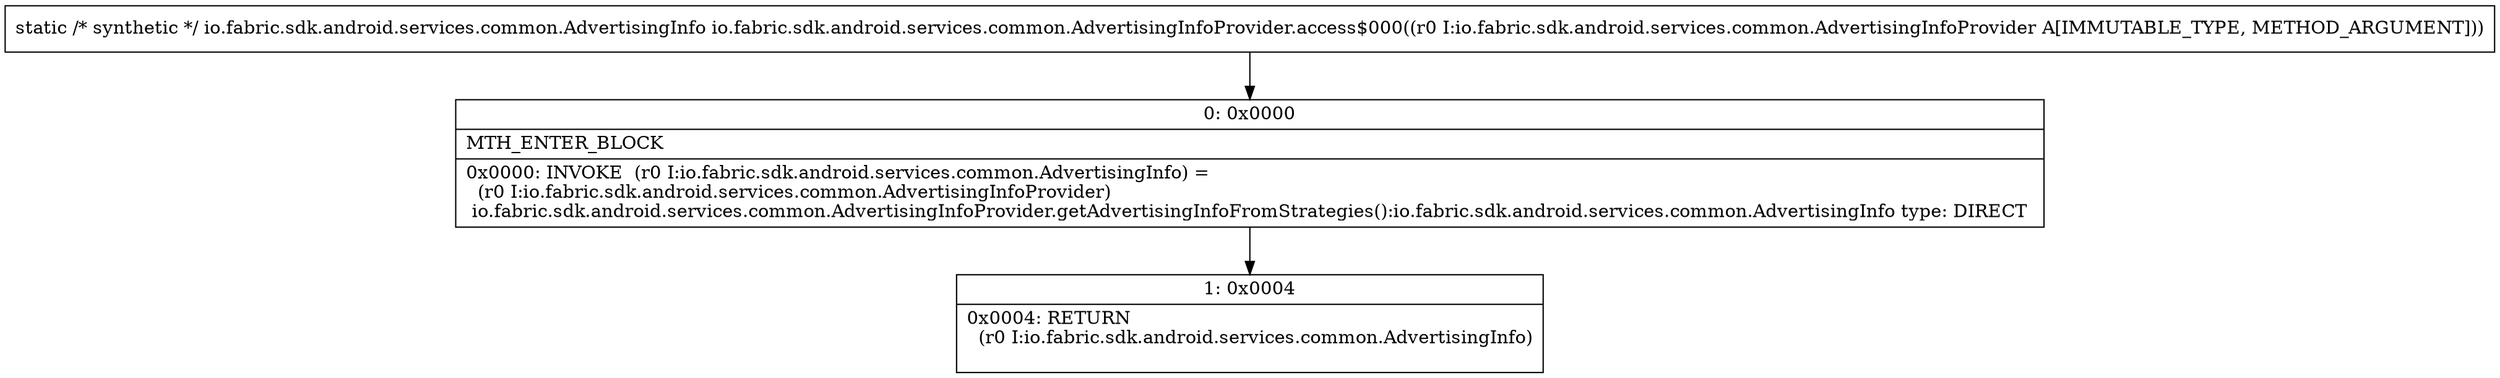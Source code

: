 digraph "CFG forio.fabric.sdk.android.services.common.AdvertisingInfoProvider.access$000(Lio\/fabric\/sdk\/android\/services\/common\/AdvertisingInfoProvider;)Lio\/fabric\/sdk\/android\/services\/common\/AdvertisingInfo;" {
Node_0 [shape=record,label="{0\:\ 0x0000|MTH_ENTER_BLOCK\l|0x0000: INVOKE  (r0 I:io.fabric.sdk.android.services.common.AdvertisingInfo) = \l  (r0 I:io.fabric.sdk.android.services.common.AdvertisingInfoProvider)\l io.fabric.sdk.android.services.common.AdvertisingInfoProvider.getAdvertisingInfoFromStrategies():io.fabric.sdk.android.services.common.AdvertisingInfo type: DIRECT \l}"];
Node_1 [shape=record,label="{1\:\ 0x0004|0x0004: RETURN  \l  (r0 I:io.fabric.sdk.android.services.common.AdvertisingInfo)\l \l}"];
MethodNode[shape=record,label="{static \/* synthetic *\/ io.fabric.sdk.android.services.common.AdvertisingInfo io.fabric.sdk.android.services.common.AdvertisingInfoProvider.access$000((r0 I:io.fabric.sdk.android.services.common.AdvertisingInfoProvider A[IMMUTABLE_TYPE, METHOD_ARGUMENT])) }"];
MethodNode -> Node_0;
Node_0 -> Node_1;
}

